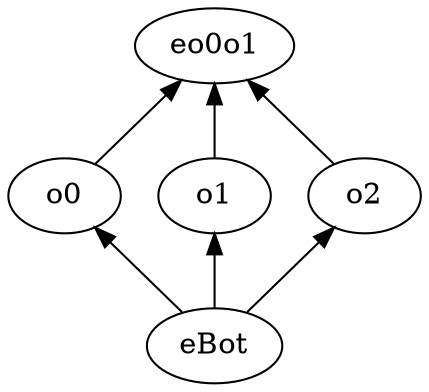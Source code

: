 strict digraph m3_s {
	rankdir=BT
	o0
	eo0o1
	o1
	o2
	eBot
	eBot -> o0
	o0 -> eo0o1
	o1 -> eo0o1
	o2 -> eo0o1
	eBot -> o1
	eBot -> o2
}
